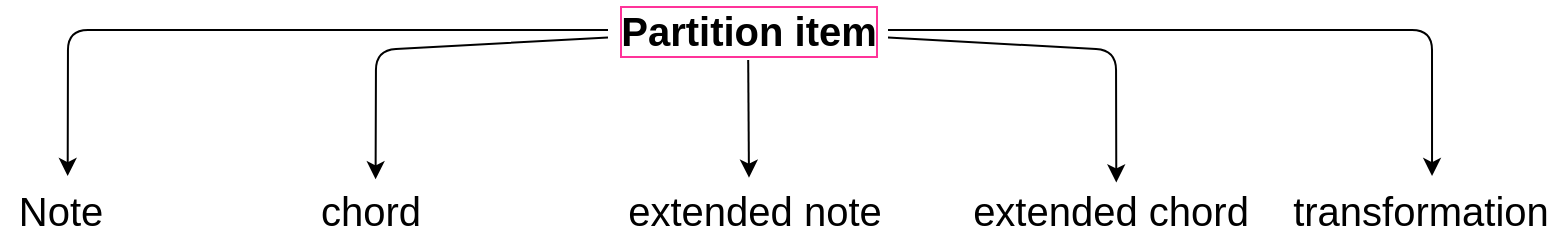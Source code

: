 <mxfile>
    <diagram id="8xxNVFumnq9vqwSwroK_" name="Page-1">
        <mxGraphModel dx="1190" dy="512" grid="1" gridSize="10" guides="1" tooltips="1" connect="1" arrows="1" fold="1" page="1" pageScale="1" pageWidth="827" pageHeight="1169" math="0" shadow="0">
            <root>
                <mxCell id="0"/>
                <mxCell id="1" parent="0"/>
                <mxCell id="11" style="edgeStyle=none;html=1;entryX=0.564;entryY=-0.066;entryDx=0;entryDy=0;entryPerimeter=0;fontSize=20;" edge="1" parent="1" source="2" target="5">
                    <mxGeometry relative="1" as="geometry">
                        <Array as="points">
                            <mxPoint x="74" y="80"/>
                        </Array>
                    </mxGeometry>
                </mxCell>
                <mxCell id="13" style="edgeStyle=none;html=1;entryX=0.54;entryY=-0.012;entryDx=0;entryDy=0;entryPerimeter=0;fontSize=20;" edge="1" parent="1" source="2" target="7">
                    <mxGeometry relative="1" as="geometry">
                        <Array as="points">
                            <mxPoint x="228" y="90"/>
                        </Array>
                    </mxGeometry>
                </mxCell>
                <mxCell id="14" style="edgeStyle=none;html=1;entryX=0.482;entryY=-0.039;entryDx=0;entryDy=0;entryPerimeter=0;fontSize=20;" edge="1" parent="1" source="2" target="8">
                    <mxGeometry relative="1" as="geometry">
                        <Array as="points"/>
                    </mxGeometry>
                </mxCell>
                <mxCell id="15" style="edgeStyle=none;html=1;entryX=0.521;entryY=0.041;entryDx=0;entryDy=0;entryPerimeter=0;fontSize=20;" edge="1" parent="1" source="2" target="9">
                    <mxGeometry relative="1" as="geometry">
                        <Array as="points">
                            <mxPoint x="598" y="90"/>
                        </Array>
                    </mxGeometry>
                </mxCell>
                <mxCell id="16" style="edgeStyle=none;html=1;entryX=0.543;entryY=-0.066;entryDx=0;entryDy=0;entryPerimeter=0;fontSize=20;" edge="1" parent="1" source="2" target="10">
                    <mxGeometry relative="1" as="geometry">
                        <Array as="points">
                            <mxPoint x="756" y="80"/>
                        </Array>
                    </mxGeometry>
                </mxCell>
                <mxCell id="2" value="Partition item" style="text;html=1;align=center;verticalAlign=middle;resizable=0;points=[];autosize=1;strokeColor=none;fillColor=none;fontStyle=1;fontSize=20;labelBorderColor=#FF3399;" vertex="1" parent="1">
                    <mxGeometry x="344" y="65" width="140" height="30" as="geometry"/>
                </mxCell>
                <mxCell id="5" value="Note" style="text;html=1;align=center;verticalAlign=middle;resizable=0;points=[];autosize=1;strokeColor=none;fillColor=none;fontSize=20;" vertex="1" parent="1">
                    <mxGeometry x="40" y="155" width="60" height="30" as="geometry"/>
                </mxCell>
                <mxCell id="7" value="chord" style="text;html=1;align=center;verticalAlign=middle;resizable=0;points=[];autosize=1;strokeColor=none;fillColor=none;fontSize=20;" vertex="1" parent="1">
                    <mxGeometry x="190" y="155" width="70" height="30" as="geometry"/>
                </mxCell>
                <mxCell id="8" value="extended note" style="text;html=1;align=center;verticalAlign=middle;resizable=0;points=[];autosize=1;strokeColor=none;fillColor=none;fontSize=20;" vertex="1" parent="1">
                    <mxGeometry x="347" y="155" width="140" height="30" as="geometry"/>
                </mxCell>
                <mxCell id="9" value="extended chord" style="text;html=1;align=center;verticalAlign=middle;resizable=0;points=[];autosize=1;strokeColor=none;fillColor=none;fontSize=20;" vertex="1" parent="1">
                    <mxGeometry x="520" y="155" width="150" height="30" as="geometry"/>
                </mxCell>
                <mxCell id="10" value="transformation" style="text;html=1;align=center;verticalAlign=middle;resizable=0;points=[];autosize=1;strokeColor=none;fillColor=none;fontSize=20;" vertex="1" parent="1">
                    <mxGeometry x="680" y="155" width="140" height="30" as="geometry"/>
                </mxCell>
            </root>
        </mxGraphModel>
    </diagram>
</mxfile>